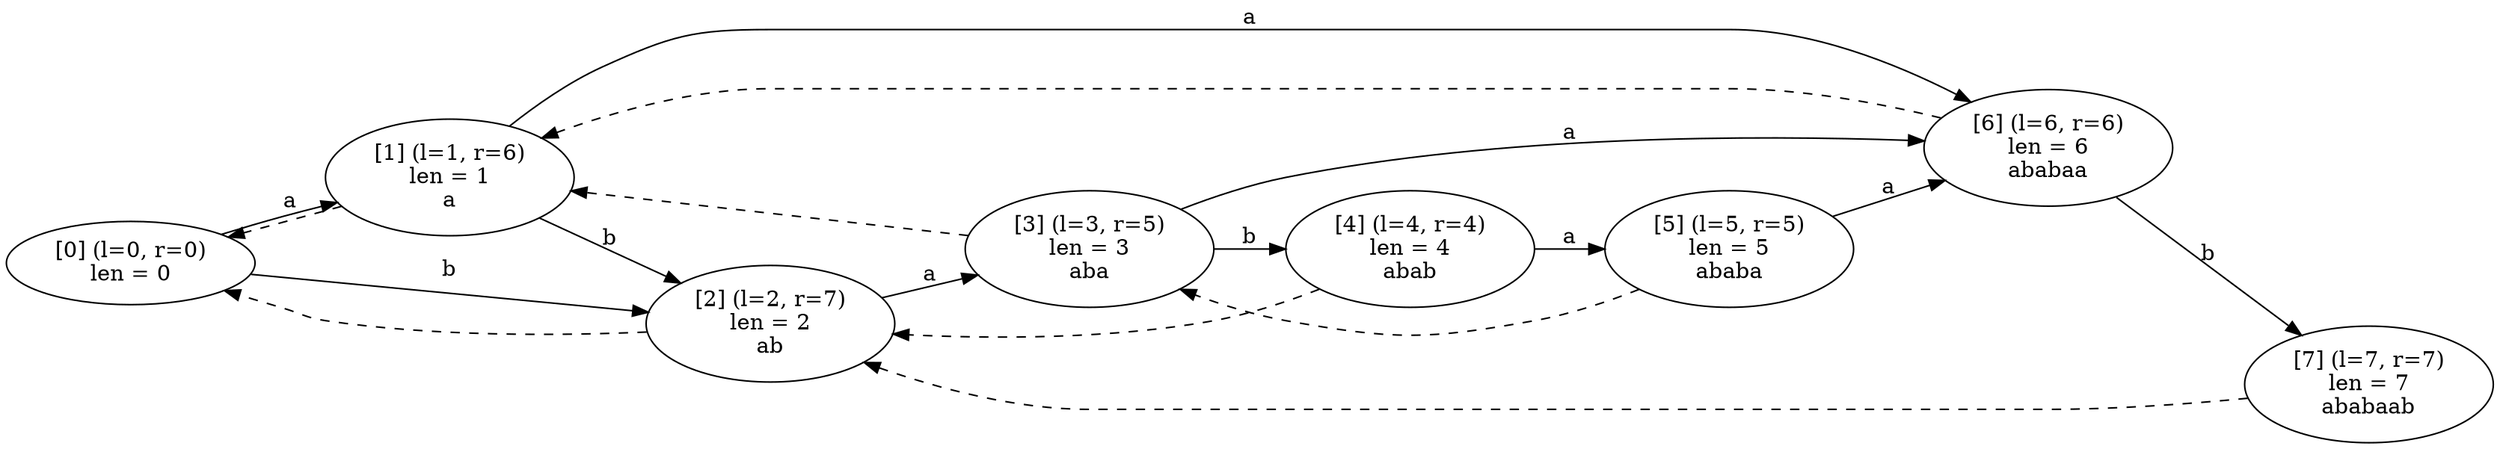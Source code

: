 digraph g {
rankdir="LR";
struct0x7f0961a65010[label="[0] (l=0, r=0)\nlen = 0\n"];
struct0x7f0961a65010 -> struct0x7f0961a650e8 [label="a"];
struct0x7f0961a650e8[label="[1] (l=1, r=6)\nlen = 1\na"];
struct0x7f0961a650e8 -> struct0x7f0961a65520 [label="a"];
struct0x7f0961a65520[label="[6] (l=6, r=6)\nlen = 6\nababaa"];
struct0x7f0961a65520 -> struct0x7f0961a655f8 [label="b"];
struct0x7f0961a655f8[label="[7] (l=7, r=7)\nlen = 7\nababaab"];
struct0x7f0961a655f8 -> struct0x7f0961a651c0 [style="dashed"];
struct0x7f0961a65520 -> struct0x7f0961a650e8 [style="dashed"];
struct0x7f0961a650e8 -> struct0x7f0961a651c0 [label="b"];
struct0x7f0961a651c0[label="[2] (l=2, r=7)\nlen = 2\nab"];
struct0x7f0961a651c0 -> struct0x7f0961a65298 [label="a"];
struct0x7f0961a65298[label="[3] (l=3, r=5)\nlen = 3\naba"];
struct0x7f0961a65298 -> struct0x7f0961a65520 [label="a"];
struct0x7f0961a65298 -> struct0x7f0961a65370 [label="b"];
struct0x7f0961a65370[label="[4] (l=4, r=4)\nlen = 4\nabab"];
struct0x7f0961a65370 -> struct0x7f0961a65448 [label="a"];
struct0x7f0961a65448[label="[5] (l=5, r=5)\nlen = 5\nababa"];
struct0x7f0961a65448 -> struct0x7f0961a65520 [label="a"];
struct0x7f0961a65448 -> struct0x7f0961a65298 [style="dashed"];
struct0x7f0961a65370 -> struct0x7f0961a651c0 [style="dashed"];
struct0x7f0961a65298 -> struct0x7f0961a650e8 [style="dashed"];
struct0x7f0961a651c0 -> struct0x7f0961a65010 [style="dashed"];
struct0x7f0961a650e8 -> struct0x7f0961a65010 [style="dashed"];
struct0x7f0961a65010 -> struct0x7f0961a651c0 [label="b"];
}
